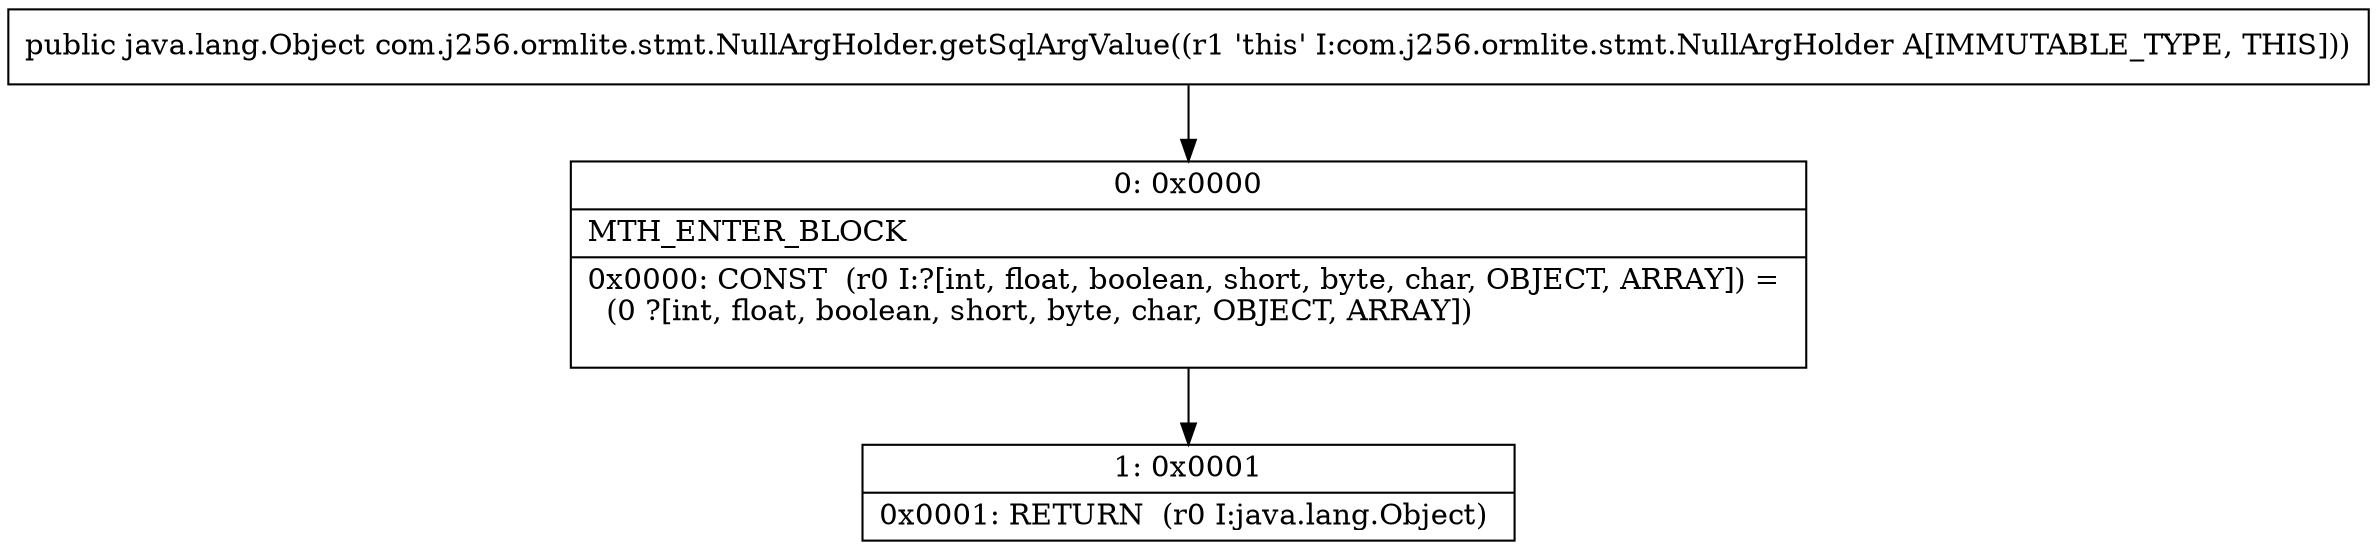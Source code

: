 digraph "CFG forcom.j256.ormlite.stmt.NullArgHolder.getSqlArgValue()Ljava\/lang\/Object;" {
Node_0 [shape=record,label="{0\:\ 0x0000|MTH_ENTER_BLOCK\l|0x0000: CONST  (r0 I:?[int, float, boolean, short, byte, char, OBJECT, ARRAY]) = \l  (0 ?[int, float, boolean, short, byte, char, OBJECT, ARRAY])\l \l}"];
Node_1 [shape=record,label="{1\:\ 0x0001|0x0001: RETURN  (r0 I:java.lang.Object) \l}"];
MethodNode[shape=record,label="{public java.lang.Object com.j256.ormlite.stmt.NullArgHolder.getSqlArgValue((r1 'this' I:com.j256.ormlite.stmt.NullArgHolder A[IMMUTABLE_TYPE, THIS])) }"];
MethodNode -> Node_0;
Node_0 -> Node_1;
}

